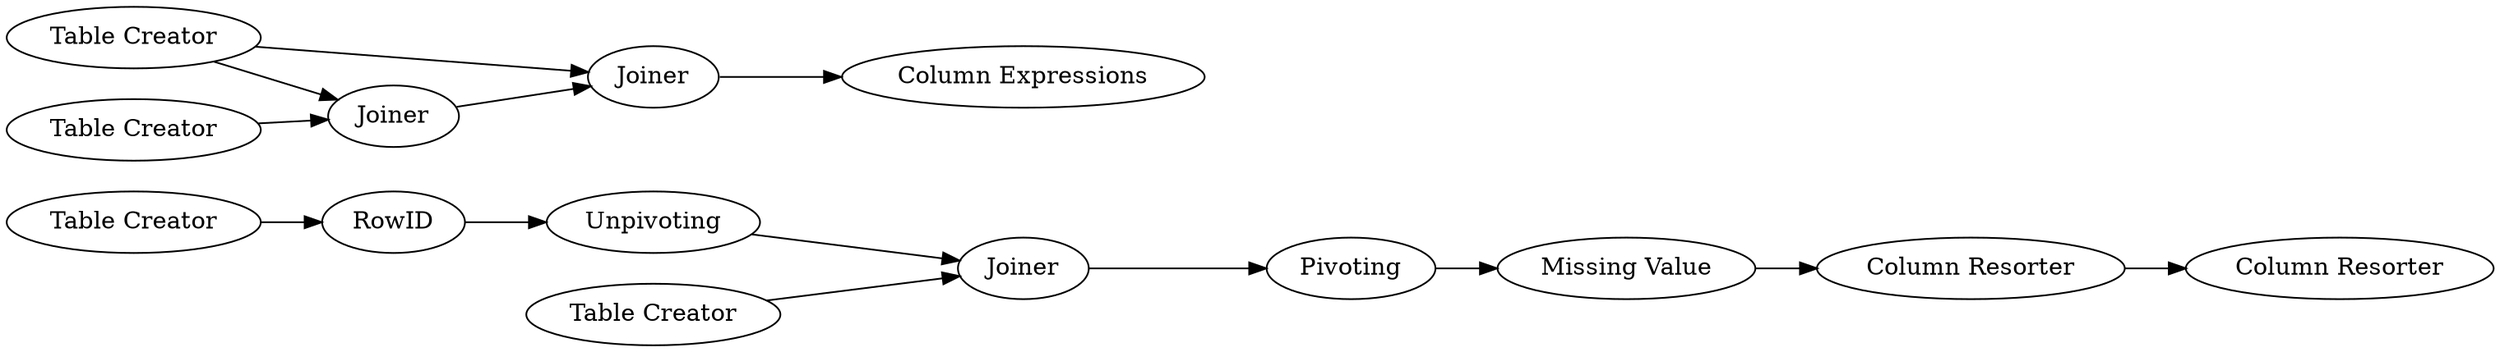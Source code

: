 digraph {
	12 -> 13
	9 -> 8
	4 -> 5
	6 -> 11
	3 -> 4
	13 -> 14
	2 -> 4
	8 -> 11
	14 -> 15
	11 -> 12
	2 -> 3
	1 -> 3
	7 -> 9
	5 [label="Column Expressions"]
	13 [label="Missing Value"]
	1 [label="Table Creator"]
	7 [label="Table Creator"]
	9 [label=RowID]
	11 [label=Joiner]
	4 [label=Joiner]
	6 [label="Table Creator"]
	8 [label=Unpivoting]
	15 [label="Column Resorter"]
	14 [label="Column Resorter"]
	3 [label=Joiner]
	2 [label="Table Creator"]
	12 [label=Pivoting]
	rankdir=LR
}
